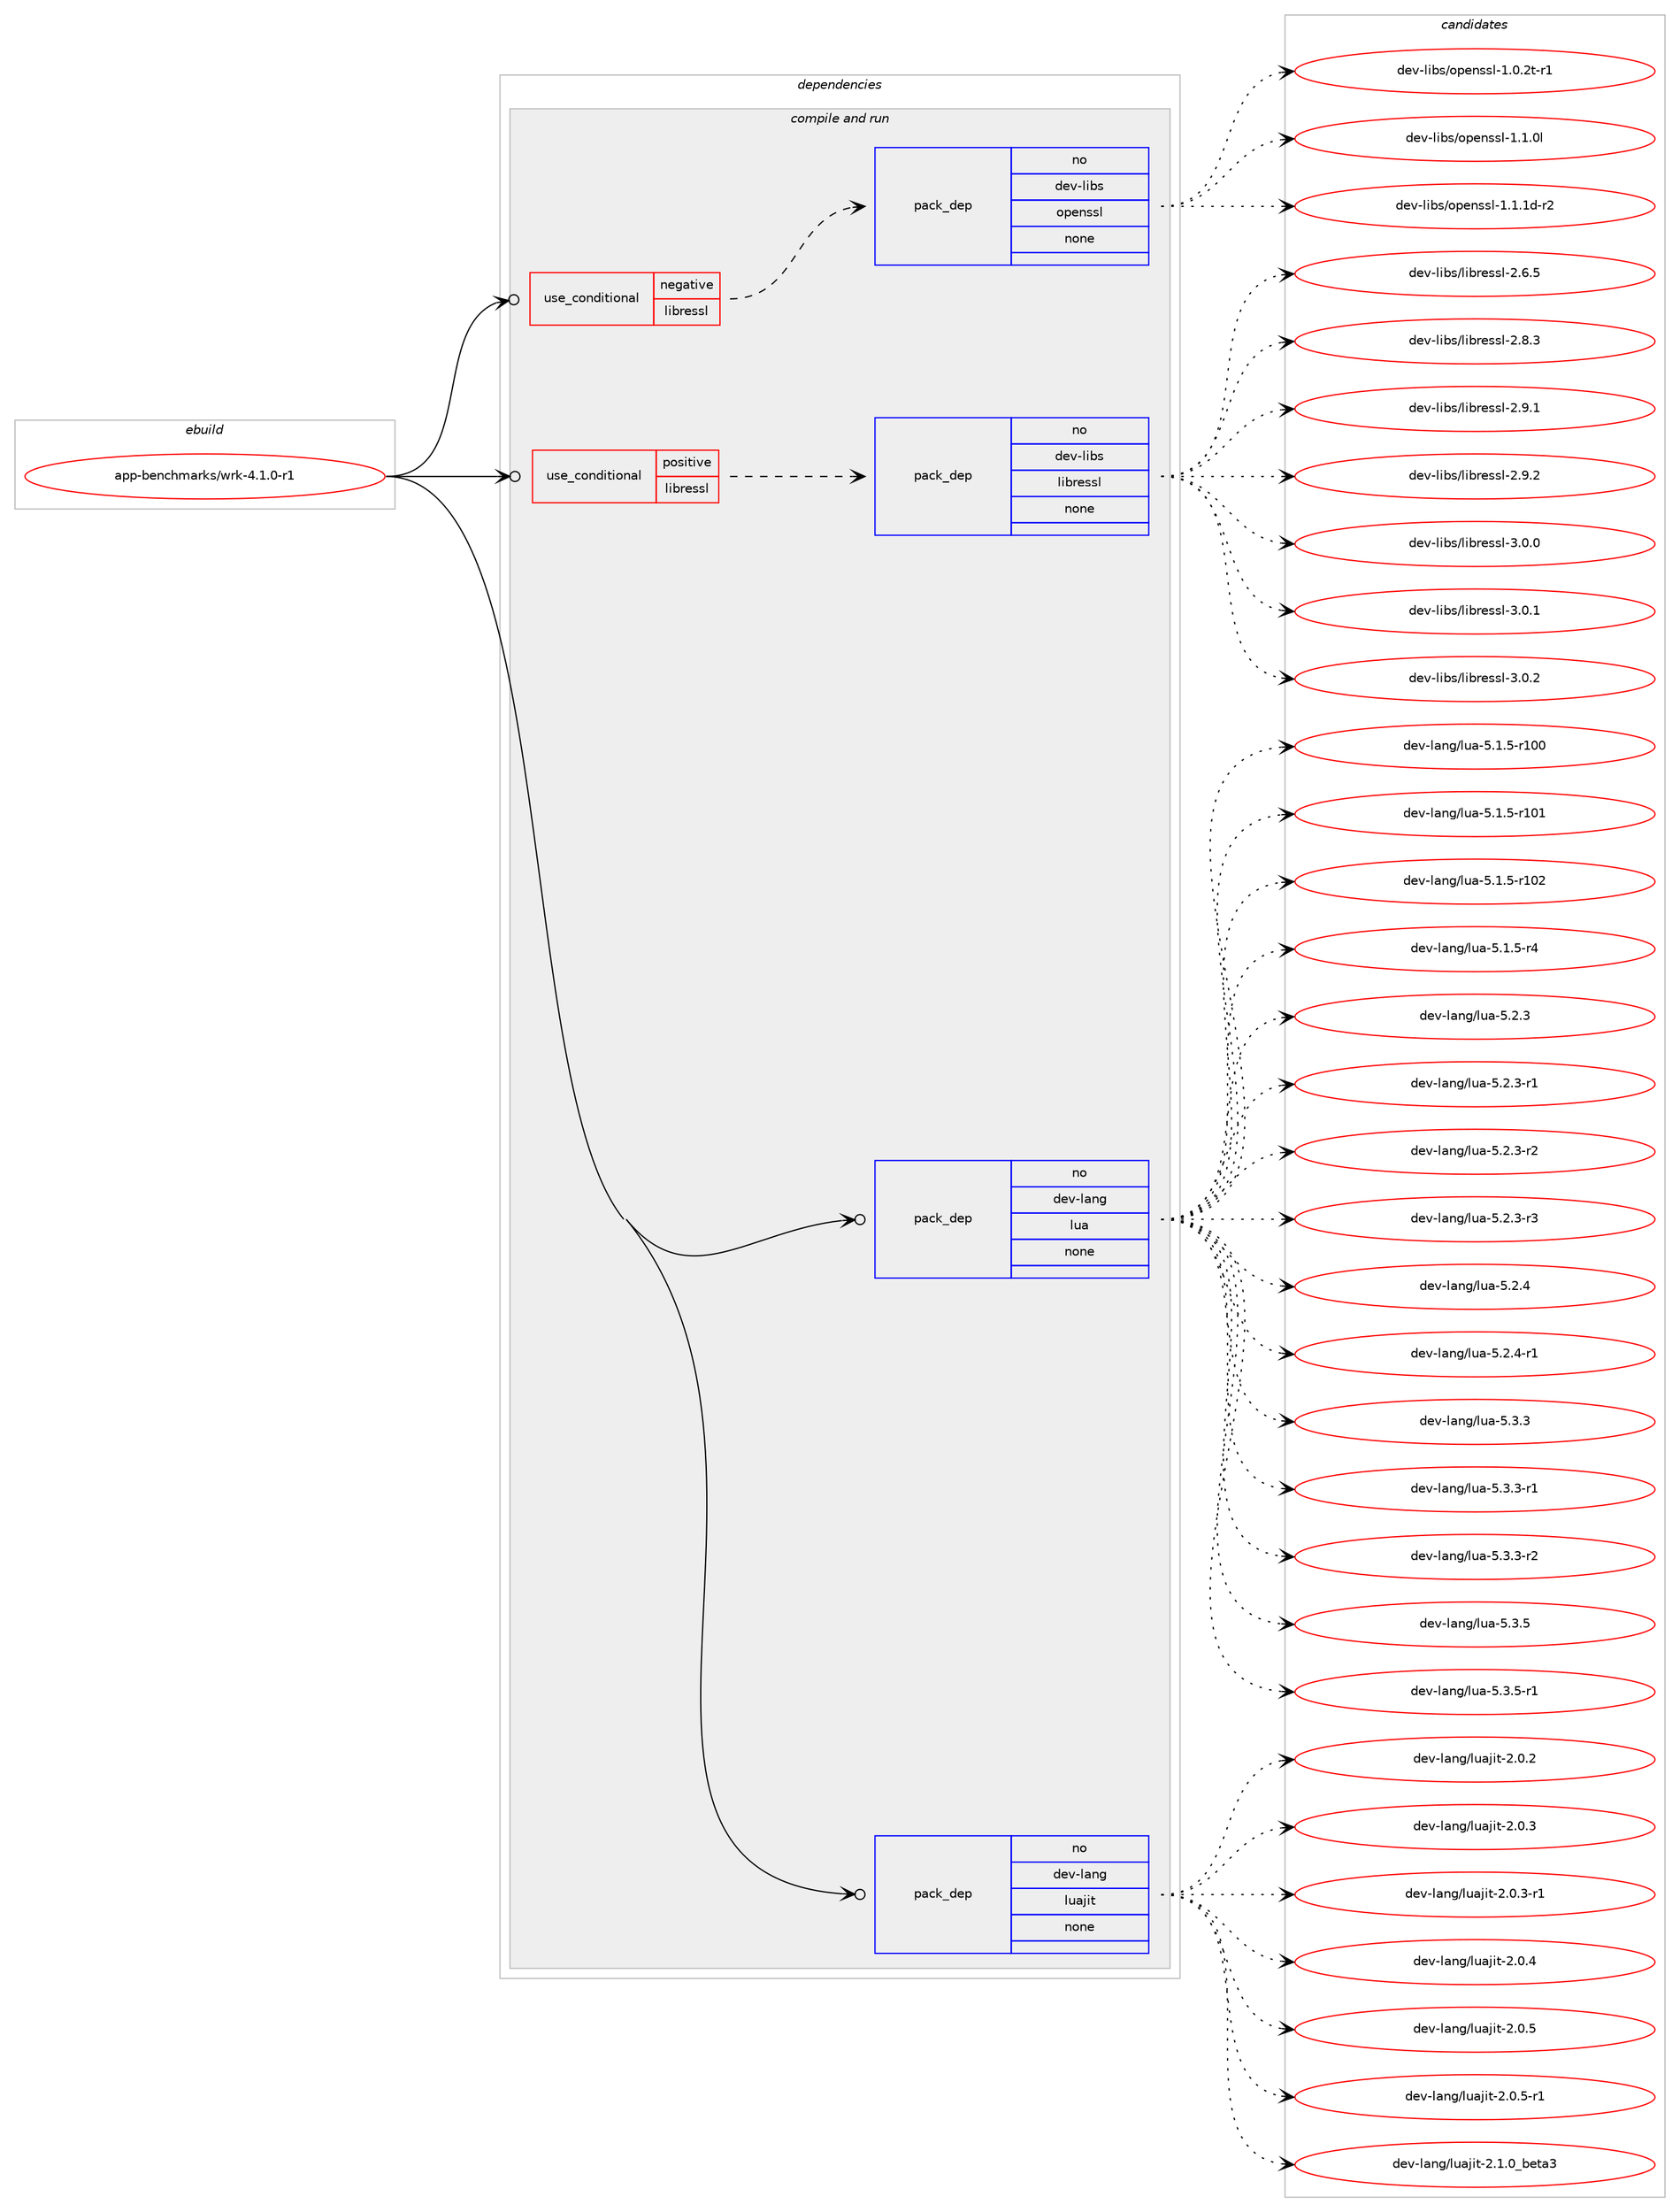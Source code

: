 digraph prolog {

# *************
# Graph options
# *************

newrank=true;
concentrate=true;
compound=true;
graph [rankdir=LR,fontname=Helvetica,fontsize=10,ranksep=1.5];#, ranksep=2.5, nodesep=0.2];
edge  [arrowhead=vee];
node  [fontname=Helvetica,fontsize=10];

# **********
# The ebuild
# **********

subgraph cluster_leftcol {
color=gray;
rank=same;
label=<<i>ebuild</i>>;
id [label="app-benchmarks/wrk-4.1.0-r1", color=red, width=4, href="../app-benchmarks/wrk-4.1.0-r1.svg"];
}

# ****************
# The dependencies
# ****************

subgraph cluster_midcol {
color=gray;
label=<<i>dependencies</i>>;
subgraph cluster_compile {
fillcolor="#eeeeee";
style=filled;
label=<<i>compile</i>>;
}
subgraph cluster_compileandrun {
fillcolor="#eeeeee";
style=filled;
label=<<i>compile and run</i>>;
subgraph cond113499 {
dependency475542 [label=<<TABLE BORDER="0" CELLBORDER="1" CELLSPACING="0" CELLPADDING="4"><TR><TD ROWSPAN="3" CELLPADDING="10">use_conditional</TD></TR><TR><TD>negative</TD></TR><TR><TD>libressl</TD></TR></TABLE>>, shape=none, color=red];
subgraph pack353409 {
dependency475543 [label=<<TABLE BORDER="0" CELLBORDER="1" CELLSPACING="0" CELLPADDING="4" WIDTH="220"><TR><TD ROWSPAN="6" CELLPADDING="30">pack_dep</TD></TR><TR><TD WIDTH="110">no</TD></TR><TR><TD>dev-libs</TD></TR><TR><TD>openssl</TD></TR><TR><TD>none</TD></TR><TR><TD></TD></TR></TABLE>>, shape=none, color=blue];
}
dependency475542:e -> dependency475543:w [weight=20,style="dashed",arrowhead="vee"];
}
id:e -> dependency475542:w [weight=20,style="solid",arrowhead="odotvee"];
subgraph cond113500 {
dependency475544 [label=<<TABLE BORDER="0" CELLBORDER="1" CELLSPACING="0" CELLPADDING="4"><TR><TD ROWSPAN="3" CELLPADDING="10">use_conditional</TD></TR><TR><TD>positive</TD></TR><TR><TD>libressl</TD></TR></TABLE>>, shape=none, color=red];
subgraph pack353410 {
dependency475545 [label=<<TABLE BORDER="0" CELLBORDER="1" CELLSPACING="0" CELLPADDING="4" WIDTH="220"><TR><TD ROWSPAN="6" CELLPADDING="30">pack_dep</TD></TR><TR><TD WIDTH="110">no</TD></TR><TR><TD>dev-libs</TD></TR><TR><TD>libressl</TD></TR><TR><TD>none</TD></TR><TR><TD></TD></TR></TABLE>>, shape=none, color=blue];
}
dependency475544:e -> dependency475545:w [weight=20,style="dashed",arrowhead="vee"];
}
id:e -> dependency475544:w [weight=20,style="solid",arrowhead="odotvee"];
subgraph pack353411 {
dependency475546 [label=<<TABLE BORDER="0" CELLBORDER="1" CELLSPACING="0" CELLPADDING="4" WIDTH="220"><TR><TD ROWSPAN="6" CELLPADDING="30">pack_dep</TD></TR><TR><TD WIDTH="110">no</TD></TR><TR><TD>dev-lang</TD></TR><TR><TD>lua</TD></TR><TR><TD>none</TD></TR><TR><TD></TD></TR></TABLE>>, shape=none, color=blue];
}
id:e -> dependency475546:w [weight=20,style="solid",arrowhead="odotvee"];
subgraph pack353412 {
dependency475547 [label=<<TABLE BORDER="0" CELLBORDER="1" CELLSPACING="0" CELLPADDING="4" WIDTH="220"><TR><TD ROWSPAN="6" CELLPADDING="30">pack_dep</TD></TR><TR><TD WIDTH="110">no</TD></TR><TR><TD>dev-lang</TD></TR><TR><TD>luajit</TD></TR><TR><TD>none</TD></TR><TR><TD></TD></TR></TABLE>>, shape=none, color=blue];
}
id:e -> dependency475547:w [weight=20,style="solid",arrowhead="odotvee"];
}
subgraph cluster_run {
fillcolor="#eeeeee";
style=filled;
label=<<i>run</i>>;
}
}

# **************
# The candidates
# **************

subgraph cluster_choices {
rank=same;
color=gray;
label=<<i>candidates</i>>;

subgraph choice353409 {
color=black;
nodesep=1;
choice1001011184510810598115471111121011101151151084549464846501164511449 [label="dev-libs/openssl-1.0.2t-r1", color=red, width=4,href="../dev-libs/openssl-1.0.2t-r1.svg"];
choice100101118451081059811547111112101110115115108454946494648108 [label="dev-libs/openssl-1.1.0l", color=red, width=4,href="../dev-libs/openssl-1.1.0l.svg"];
choice1001011184510810598115471111121011101151151084549464946491004511450 [label="dev-libs/openssl-1.1.1d-r2", color=red, width=4,href="../dev-libs/openssl-1.1.1d-r2.svg"];
dependency475543:e -> choice1001011184510810598115471111121011101151151084549464846501164511449:w [style=dotted,weight="100"];
dependency475543:e -> choice100101118451081059811547111112101110115115108454946494648108:w [style=dotted,weight="100"];
dependency475543:e -> choice1001011184510810598115471111121011101151151084549464946491004511450:w [style=dotted,weight="100"];
}
subgraph choice353410 {
color=black;
nodesep=1;
choice10010111845108105981154710810598114101115115108455046544653 [label="dev-libs/libressl-2.6.5", color=red, width=4,href="../dev-libs/libressl-2.6.5.svg"];
choice10010111845108105981154710810598114101115115108455046564651 [label="dev-libs/libressl-2.8.3", color=red, width=4,href="../dev-libs/libressl-2.8.3.svg"];
choice10010111845108105981154710810598114101115115108455046574649 [label="dev-libs/libressl-2.9.1", color=red, width=4,href="../dev-libs/libressl-2.9.1.svg"];
choice10010111845108105981154710810598114101115115108455046574650 [label="dev-libs/libressl-2.9.2", color=red, width=4,href="../dev-libs/libressl-2.9.2.svg"];
choice10010111845108105981154710810598114101115115108455146484648 [label="dev-libs/libressl-3.0.0", color=red, width=4,href="../dev-libs/libressl-3.0.0.svg"];
choice10010111845108105981154710810598114101115115108455146484649 [label="dev-libs/libressl-3.0.1", color=red, width=4,href="../dev-libs/libressl-3.0.1.svg"];
choice10010111845108105981154710810598114101115115108455146484650 [label="dev-libs/libressl-3.0.2", color=red, width=4,href="../dev-libs/libressl-3.0.2.svg"];
dependency475545:e -> choice10010111845108105981154710810598114101115115108455046544653:w [style=dotted,weight="100"];
dependency475545:e -> choice10010111845108105981154710810598114101115115108455046564651:w [style=dotted,weight="100"];
dependency475545:e -> choice10010111845108105981154710810598114101115115108455046574649:w [style=dotted,weight="100"];
dependency475545:e -> choice10010111845108105981154710810598114101115115108455046574650:w [style=dotted,weight="100"];
dependency475545:e -> choice10010111845108105981154710810598114101115115108455146484648:w [style=dotted,weight="100"];
dependency475545:e -> choice10010111845108105981154710810598114101115115108455146484649:w [style=dotted,weight="100"];
dependency475545:e -> choice10010111845108105981154710810598114101115115108455146484650:w [style=dotted,weight="100"];
}
subgraph choice353411 {
color=black;
nodesep=1;
choice1001011184510897110103471081179745534649465345114494848 [label="dev-lang/lua-5.1.5-r100", color=red, width=4,href="../dev-lang/lua-5.1.5-r100.svg"];
choice1001011184510897110103471081179745534649465345114494849 [label="dev-lang/lua-5.1.5-r101", color=red, width=4,href="../dev-lang/lua-5.1.5-r101.svg"];
choice1001011184510897110103471081179745534649465345114494850 [label="dev-lang/lua-5.1.5-r102", color=red, width=4,href="../dev-lang/lua-5.1.5-r102.svg"];
choice100101118451089711010347108117974553464946534511452 [label="dev-lang/lua-5.1.5-r4", color=red, width=4,href="../dev-lang/lua-5.1.5-r4.svg"];
choice10010111845108971101034710811797455346504651 [label="dev-lang/lua-5.2.3", color=red, width=4,href="../dev-lang/lua-5.2.3.svg"];
choice100101118451089711010347108117974553465046514511449 [label="dev-lang/lua-5.2.3-r1", color=red, width=4,href="../dev-lang/lua-5.2.3-r1.svg"];
choice100101118451089711010347108117974553465046514511450 [label="dev-lang/lua-5.2.3-r2", color=red, width=4,href="../dev-lang/lua-5.2.3-r2.svg"];
choice100101118451089711010347108117974553465046514511451 [label="dev-lang/lua-5.2.3-r3", color=red, width=4,href="../dev-lang/lua-5.2.3-r3.svg"];
choice10010111845108971101034710811797455346504652 [label="dev-lang/lua-5.2.4", color=red, width=4,href="../dev-lang/lua-5.2.4.svg"];
choice100101118451089711010347108117974553465046524511449 [label="dev-lang/lua-5.2.4-r1", color=red, width=4,href="../dev-lang/lua-5.2.4-r1.svg"];
choice10010111845108971101034710811797455346514651 [label="dev-lang/lua-5.3.3", color=red, width=4,href="../dev-lang/lua-5.3.3.svg"];
choice100101118451089711010347108117974553465146514511449 [label="dev-lang/lua-5.3.3-r1", color=red, width=4,href="../dev-lang/lua-5.3.3-r1.svg"];
choice100101118451089711010347108117974553465146514511450 [label="dev-lang/lua-5.3.3-r2", color=red, width=4,href="../dev-lang/lua-5.3.3-r2.svg"];
choice10010111845108971101034710811797455346514653 [label="dev-lang/lua-5.3.5", color=red, width=4,href="../dev-lang/lua-5.3.5.svg"];
choice100101118451089711010347108117974553465146534511449 [label="dev-lang/lua-5.3.5-r1", color=red, width=4,href="../dev-lang/lua-5.3.5-r1.svg"];
dependency475546:e -> choice1001011184510897110103471081179745534649465345114494848:w [style=dotted,weight="100"];
dependency475546:e -> choice1001011184510897110103471081179745534649465345114494849:w [style=dotted,weight="100"];
dependency475546:e -> choice1001011184510897110103471081179745534649465345114494850:w [style=dotted,weight="100"];
dependency475546:e -> choice100101118451089711010347108117974553464946534511452:w [style=dotted,weight="100"];
dependency475546:e -> choice10010111845108971101034710811797455346504651:w [style=dotted,weight="100"];
dependency475546:e -> choice100101118451089711010347108117974553465046514511449:w [style=dotted,weight="100"];
dependency475546:e -> choice100101118451089711010347108117974553465046514511450:w [style=dotted,weight="100"];
dependency475546:e -> choice100101118451089711010347108117974553465046514511451:w [style=dotted,weight="100"];
dependency475546:e -> choice10010111845108971101034710811797455346504652:w [style=dotted,weight="100"];
dependency475546:e -> choice100101118451089711010347108117974553465046524511449:w [style=dotted,weight="100"];
dependency475546:e -> choice10010111845108971101034710811797455346514651:w [style=dotted,weight="100"];
dependency475546:e -> choice100101118451089711010347108117974553465146514511449:w [style=dotted,weight="100"];
dependency475546:e -> choice100101118451089711010347108117974553465146514511450:w [style=dotted,weight="100"];
dependency475546:e -> choice10010111845108971101034710811797455346514653:w [style=dotted,weight="100"];
dependency475546:e -> choice100101118451089711010347108117974553465146534511449:w [style=dotted,weight="100"];
}
subgraph choice353412 {
color=black;
nodesep=1;
choice10010111845108971101034710811797106105116455046484650 [label="dev-lang/luajit-2.0.2", color=red, width=4,href="../dev-lang/luajit-2.0.2.svg"];
choice10010111845108971101034710811797106105116455046484651 [label="dev-lang/luajit-2.0.3", color=red, width=4,href="../dev-lang/luajit-2.0.3.svg"];
choice100101118451089711010347108117971061051164550464846514511449 [label="dev-lang/luajit-2.0.3-r1", color=red, width=4,href="../dev-lang/luajit-2.0.3-r1.svg"];
choice10010111845108971101034710811797106105116455046484652 [label="dev-lang/luajit-2.0.4", color=red, width=4,href="../dev-lang/luajit-2.0.4.svg"];
choice10010111845108971101034710811797106105116455046484653 [label="dev-lang/luajit-2.0.5", color=red, width=4,href="../dev-lang/luajit-2.0.5.svg"];
choice100101118451089711010347108117971061051164550464846534511449 [label="dev-lang/luajit-2.0.5-r1", color=red, width=4,href="../dev-lang/luajit-2.0.5-r1.svg"];
choice1001011184510897110103471081179710610511645504649464895981011169751 [label="dev-lang/luajit-2.1.0_beta3", color=red, width=4,href="../dev-lang/luajit-2.1.0_beta3.svg"];
dependency475547:e -> choice10010111845108971101034710811797106105116455046484650:w [style=dotted,weight="100"];
dependency475547:e -> choice10010111845108971101034710811797106105116455046484651:w [style=dotted,weight="100"];
dependency475547:e -> choice100101118451089711010347108117971061051164550464846514511449:w [style=dotted,weight="100"];
dependency475547:e -> choice10010111845108971101034710811797106105116455046484652:w [style=dotted,weight="100"];
dependency475547:e -> choice10010111845108971101034710811797106105116455046484653:w [style=dotted,weight="100"];
dependency475547:e -> choice100101118451089711010347108117971061051164550464846534511449:w [style=dotted,weight="100"];
dependency475547:e -> choice1001011184510897110103471081179710610511645504649464895981011169751:w [style=dotted,weight="100"];
}
}

}
